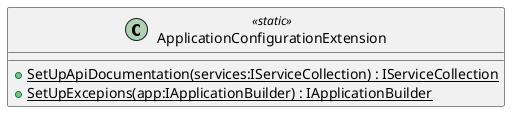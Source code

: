 @startuml
class ApplicationConfigurationExtension <<static>> {
    + {static} SetUpApiDocumentation(services:IServiceCollection) : IServiceCollection
    + {static} SetUpExcepions(app:IApplicationBuilder) : IApplicationBuilder
}
@enduml
